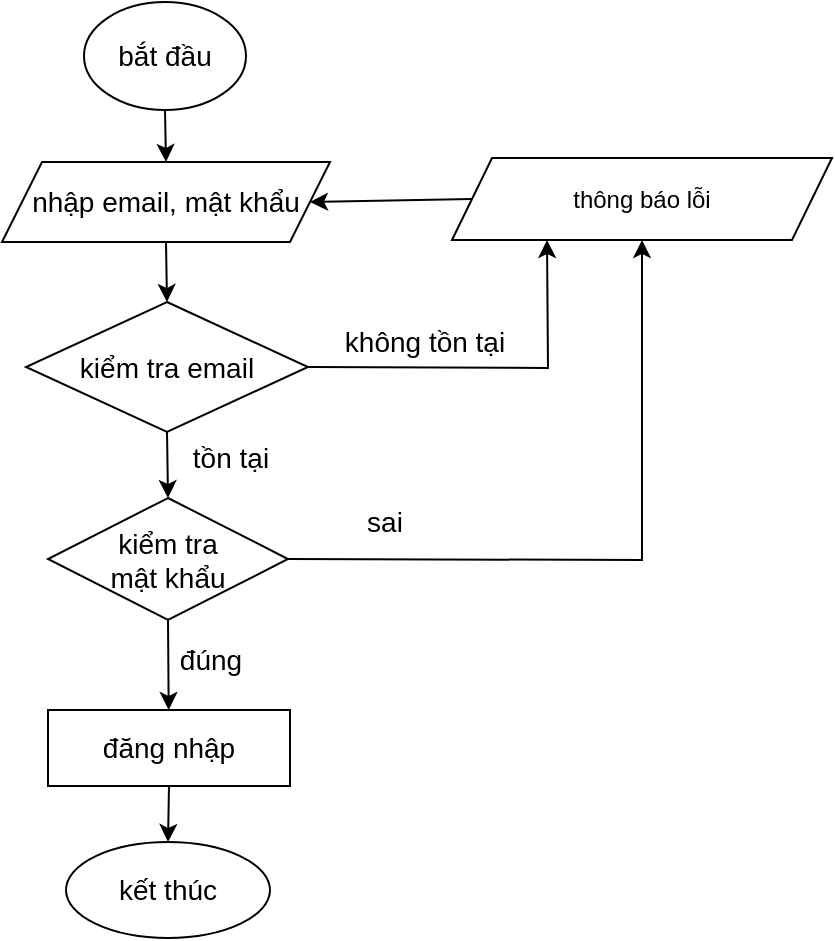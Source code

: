 <mxfile version="15.9.1" type="device"><diagram id="C5RBs43oDa-KdzZeNtuy" name="Page-1"><mxGraphModel dx="1047" dy="588" grid="0" gridSize="10" guides="0" tooltips="1" connect="1" arrows="1" fold="1" page="1" pageScale="1" pageWidth="827" pageHeight="1169" math="0" shadow="0"><root><mxCell id="WIyWlLk6GJQsqaUBKTNV-0"/><mxCell id="WIyWlLk6GJQsqaUBKTNV-1" parent="WIyWlLk6GJQsqaUBKTNV-0"/><mxCell id="YG07ElB8a-UeIJMBJ-cx-26" value="bắt đầu" style="ellipse;whiteSpace=wrap;html=1;fontSize=14;" parent="WIyWlLk6GJQsqaUBKTNV-1" vertex="1"><mxGeometry x="267" y="52" width="81" height="54" as="geometry"/></mxCell><mxCell id="YG07ElB8a-UeIJMBJ-cx-27" value="" style="endArrow=classic;html=1;rounded=0;fontSize=14;exitX=0.5;exitY=1;exitDx=0;exitDy=0;entryX=0.5;entryY=0;entryDx=0;entryDy=0;" parent="WIyWlLk6GJQsqaUBKTNV-1" source="YG07ElB8a-UeIJMBJ-cx-26" target="YG07ElB8a-UeIJMBJ-cx-28" edge="1"><mxGeometry width="50" height="50" relative="1" as="geometry"><mxPoint x="563" y="401" as="sourcePoint"/><mxPoint x="298" y="177" as="targetPoint"/></mxGeometry></mxCell><mxCell id="YG07ElB8a-UeIJMBJ-cx-28" value="nhập email, mật khẩu" style="shape=parallelogram;perimeter=parallelogramPerimeter;whiteSpace=wrap;html=1;fixedSize=1;fontSize=14;" parent="WIyWlLk6GJQsqaUBKTNV-1" vertex="1"><mxGeometry x="226" y="132" width="164" height="40" as="geometry"/></mxCell><mxCell id="YG07ElB8a-UeIJMBJ-cx-31" value="kiểm tra email" style="rhombus;whiteSpace=wrap;html=1;fontSize=14;" parent="WIyWlLk6GJQsqaUBKTNV-1" vertex="1"><mxGeometry x="238" y="202" width="141" height="65" as="geometry"/></mxCell><mxCell id="YG07ElB8a-UeIJMBJ-cx-32" value="" style="endArrow=classic;html=1;rounded=0;fontSize=14;entryX=0.5;entryY=0;entryDx=0;entryDy=0;exitX=0.5;exitY=1;exitDx=0;exitDy=0;" parent="WIyWlLk6GJQsqaUBKTNV-1" source="YG07ElB8a-UeIJMBJ-cx-28" target="YG07ElB8a-UeIJMBJ-cx-31" edge="1"><mxGeometry width="50" height="50" relative="1" as="geometry"><mxPoint x="304" y="220" as="sourcePoint"/><mxPoint x="437" y="361" as="targetPoint"/></mxGeometry></mxCell><mxCell id="YG07ElB8a-UeIJMBJ-cx-33" value="kiểm tra &lt;br&gt;mật khẩu" style="rhombus;whiteSpace=wrap;html=1;fontSize=14;" parent="WIyWlLk6GJQsqaUBKTNV-1" vertex="1"><mxGeometry x="249" y="300" width="120" height="61" as="geometry"/></mxCell><mxCell id="YG07ElB8a-UeIJMBJ-cx-34" value="" style="endArrow=classic;html=1;rounded=0;fontSize=14;exitX=0.5;exitY=1;exitDx=0;exitDy=0;entryX=0.5;entryY=0;entryDx=0;entryDy=0;" parent="WIyWlLk6GJQsqaUBKTNV-1" source="YG07ElB8a-UeIJMBJ-cx-31" target="YG07ElB8a-UeIJMBJ-cx-33" edge="1"><mxGeometry width="50" height="50" relative="1" as="geometry"><mxPoint x="387" y="411" as="sourcePoint"/><mxPoint x="437" y="361" as="targetPoint"/></mxGeometry></mxCell><mxCell id="YG07ElB8a-UeIJMBJ-cx-37" value="" style="endArrow=classic;html=1;rounded=0;fontSize=14;exitX=1;exitY=0.5;exitDx=0;exitDy=0;entryX=0.25;entryY=1;entryDx=0;entryDy=0;" parent="WIyWlLk6GJQsqaUBKTNV-1" source="YG07ElB8a-UeIJMBJ-cx-31" target="5GpPkW0s_NR-nbJeSvWb-0" edge="1"><mxGeometry width="50" height="50" relative="1" as="geometry"><mxPoint x="387" y="403" as="sourcePoint"/><mxPoint x="505" y="183" as="targetPoint"/><Array as="points"><mxPoint x="499" y="235"/></Array></mxGeometry></mxCell><mxCell id="YG07ElB8a-UeIJMBJ-cx-38" value="" style="endArrow=classic;html=1;rounded=0;fontSize=14;exitX=0.5;exitY=1;exitDx=0;exitDy=0;" parent="WIyWlLk6GJQsqaUBKTNV-1" source="YG07ElB8a-UeIJMBJ-cx-33" target="YG07ElB8a-UeIJMBJ-cx-45" edge="1"><mxGeometry width="50" height="50" relative="1" as="geometry"><mxPoint x="313.5" y="416" as="sourcePoint"/><mxPoint x="309.5" y="390" as="targetPoint"/></mxGeometry></mxCell><mxCell id="YG07ElB8a-UeIJMBJ-cx-41" value="" style="endArrow=classic;html=1;rounded=0;fontSize=14;exitX=1;exitY=0.5;exitDx=0;exitDy=0;entryX=0.5;entryY=1;entryDx=0;entryDy=0;" parent="WIyWlLk6GJQsqaUBKTNV-1" source="YG07ElB8a-UeIJMBJ-cx-33" target="5GpPkW0s_NR-nbJeSvWb-0" edge="1"><mxGeometry width="50" height="50" relative="1" as="geometry"><mxPoint x="387" y="490" as="sourcePoint"/><mxPoint x="304" y="142" as="targetPoint"/><Array as="points"><mxPoint x="546" y="331"/><mxPoint x="546" y="306"/><mxPoint x="546" y="240"/></Array></mxGeometry></mxCell><mxCell id="YG07ElB8a-UeIJMBJ-cx-45" value="đăng nhập" style="rounded=0;whiteSpace=wrap;html=1;fontSize=14;" parent="WIyWlLk6GJQsqaUBKTNV-1" vertex="1"><mxGeometry x="249" y="406" width="121" height="38" as="geometry"/></mxCell><mxCell id="YG07ElB8a-UeIJMBJ-cx-47" value="kết thúc" style="ellipse;whiteSpace=wrap;html=1;fontSize=14;" parent="WIyWlLk6GJQsqaUBKTNV-1" vertex="1"><mxGeometry x="258" y="472" width="102" height="48" as="geometry"/></mxCell><mxCell id="YG07ElB8a-UeIJMBJ-cx-48" value="" style="endArrow=classic;html=1;rounded=0;fontSize=14;exitX=0.5;exitY=1;exitDx=0;exitDy=0;entryX=0.5;entryY=0;entryDx=0;entryDy=0;" parent="WIyWlLk6GJQsqaUBKTNV-1" source="YG07ElB8a-UeIJMBJ-cx-45" target="YG07ElB8a-UeIJMBJ-cx-47" edge="1"><mxGeometry width="50" height="50" relative="1" as="geometry"><mxPoint x="387" y="765" as="sourcePoint"/><mxPoint x="437" y="715" as="targetPoint"/></mxGeometry></mxCell><mxCell id="YG07ElB8a-UeIJMBJ-cx-49" value="không tồn tại" style="text;html=1;strokeColor=none;fillColor=none;align=center;verticalAlign=middle;whiteSpace=wrap;rounded=0;fontSize=14;" parent="WIyWlLk6GJQsqaUBKTNV-1" vertex="1"><mxGeometry x="390" y="207" width="95" height="30" as="geometry"/></mxCell><mxCell id="YG07ElB8a-UeIJMBJ-cx-50" value="tồn tại" style="text;html=1;strokeColor=none;fillColor=none;align=center;verticalAlign=middle;whiteSpace=wrap;rounded=0;fontSize=14;" parent="WIyWlLk6GJQsqaUBKTNV-1" vertex="1"><mxGeometry x="293" y="265" width="95" height="30" as="geometry"/></mxCell><mxCell id="YG07ElB8a-UeIJMBJ-cx-51" value="sai" style="text;html=1;strokeColor=none;fillColor=none;align=center;verticalAlign=middle;whiteSpace=wrap;rounded=0;fontSize=14;" parent="WIyWlLk6GJQsqaUBKTNV-1" vertex="1"><mxGeometry x="370" y="297" width="95" height="30" as="geometry"/></mxCell><mxCell id="YG07ElB8a-UeIJMBJ-cx-52" value="đúng" style="text;html=1;strokeColor=none;fillColor=none;align=center;verticalAlign=middle;whiteSpace=wrap;rounded=0;fontSize=14;" parent="WIyWlLk6GJQsqaUBKTNV-1" vertex="1"><mxGeometry x="283" y="366" width="95" height="30" as="geometry"/></mxCell><mxCell id="5GpPkW0s_NR-nbJeSvWb-0" value="thông báo lỗi" style="shape=parallelogram;perimeter=parallelogramPerimeter;whiteSpace=wrap;html=1;fixedSize=1;" parent="WIyWlLk6GJQsqaUBKTNV-1" vertex="1"><mxGeometry x="451" y="130" width="190" height="41" as="geometry"/></mxCell><mxCell id="5GpPkW0s_NR-nbJeSvWb-1" value="" style="endArrow=classic;html=1;rounded=0;exitX=0;exitY=0.5;exitDx=0;exitDy=0;entryX=1;entryY=0.5;entryDx=0;entryDy=0;" parent="WIyWlLk6GJQsqaUBKTNV-1" source="5GpPkW0s_NR-nbJeSvWb-0" target="YG07ElB8a-UeIJMBJ-cx-28" edge="1"><mxGeometry width="50" height="50" relative="1" as="geometry"><mxPoint x="387" y="345" as="sourcePoint"/><mxPoint x="307" y="121" as="targetPoint"/></mxGeometry></mxCell></root></mxGraphModel></diagram></mxfile>